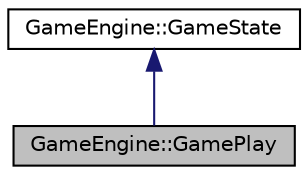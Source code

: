 digraph "GameEngine::GamePlay"
{
  edge [fontname="Helvetica",fontsize="10",labelfontname="Helvetica",labelfontsize="10"];
  node [fontname="Helvetica",fontsize="10",shape=record];
  Node2 [label="GameEngine::GamePlay",height=0.2,width=0.4,color="black", fillcolor="grey75", style="filled", fontcolor="black"];
  Node3 -> Node2 [dir="back",color="midnightblue",fontsize="10",style="solid",fontname="Helvetica"];
  Node3 [label="GameEngine::GameState",height=0.2,width=0.4,color="black", fillcolor="white", style="filled",URL="$class_game_engine_1_1_game_state.html"];
}
